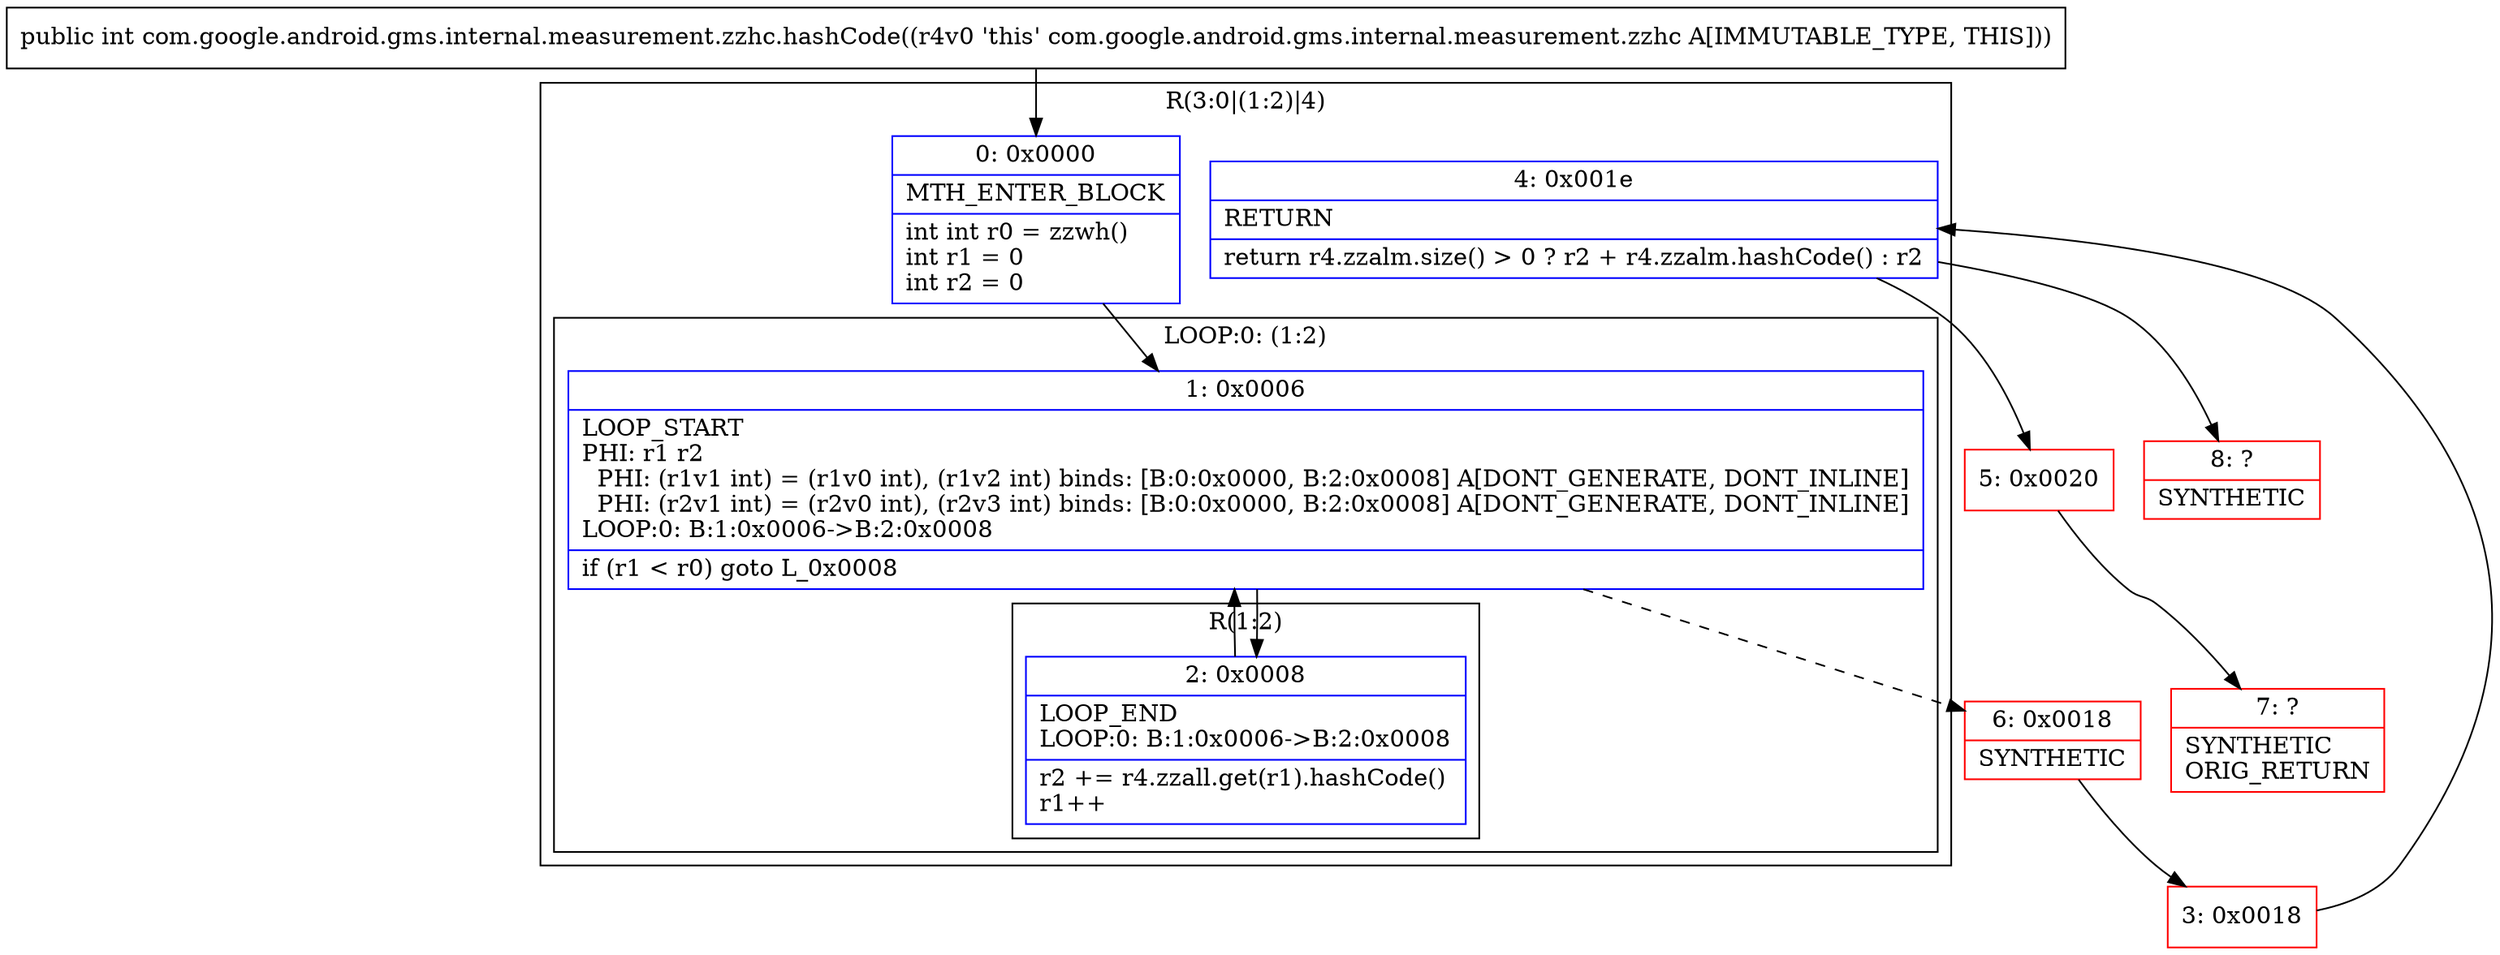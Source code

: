 digraph "CFG forcom.google.android.gms.internal.measurement.zzhc.hashCode()I" {
subgraph cluster_Region_613768815 {
label = "R(3:0|(1:2)|4)";
node [shape=record,color=blue];
Node_0 [shape=record,label="{0\:\ 0x0000|MTH_ENTER_BLOCK\l|int int r0 = zzwh()\lint r1 = 0\lint r2 = 0\l}"];
subgraph cluster_LoopRegion_1283579801 {
label = "LOOP:0: (1:2)";
node [shape=record,color=blue];
Node_1 [shape=record,label="{1\:\ 0x0006|LOOP_START\lPHI: r1 r2 \l  PHI: (r1v1 int) = (r1v0 int), (r1v2 int) binds: [B:0:0x0000, B:2:0x0008] A[DONT_GENERATE, DONT_INLINE]\l  PHI: (r2v1 int) = (r2v0 int), (r2v3 int) binds: [B:0:0x0000, B:2:0x0008] A[DONT_GENERATE, DONT_INLINE]\lLOOP:0: B:1:0x0006\-\>B:2:0x0008\l|if (r1 \< r0) goto L_0x0008\l}"];
subgraph cluster_Region_1033900796 {
label = "R(1:2)";
node [shape=record,color=blue];
Node_2 [shape=record,label="{2\:\ 0x0008|LOOP_END\lLOOP:0: B:1:0x0006\-\>B:2:0x0008\l|r2 += r4.zzall.get(r1).hashCode()\lr1++\l}"];
}
}
Node_4 [shape=record,label="{4\:\ 0x001e|RETURN\l|return r4.zzalm.size() \> 0 ? r2 + r4.zzalm.hashCode() : r2\l}"];
}
Node_3 [shape=record,color=red,label="{3\:\ 0x0018}"];
Node_5 [shape=record,color=red,label="{5\:\ 0x0020}"];
Node_6 [shape=record,color=red,label="{6\:\ 0x0018|SYNTHETIC\l}"];
Node_7 [shape=record,color=red,label="{7\:\ ?|SYNTHETIC\lORIG_RETURN\l}"];
Node_8 [shape=record,color=red,label="{8\:\ ?|SYNTHETIC\l}"];
MethodNode[shape=record,label="{public int com.google.android.gms.internal.measurement.zzhc.hashCode((r4v0 'this' com.google.android.gms.internal.measurement.zzhc A[IMMUTABLE_TYPE, THIS])) }"];
MethodNode -> Node_0;
Node_0 -> Node_1;
Node_1 -> Node_2;
Node_1 -> Node_6[style=dashed];
Node_2 -> Node_1;
Node_4 -> Node_5;
Node_4 -> Node_8;
Node_3 -> Node_4;
Node_5 -> Node_7;
Node_6 -> Node_3;
}

